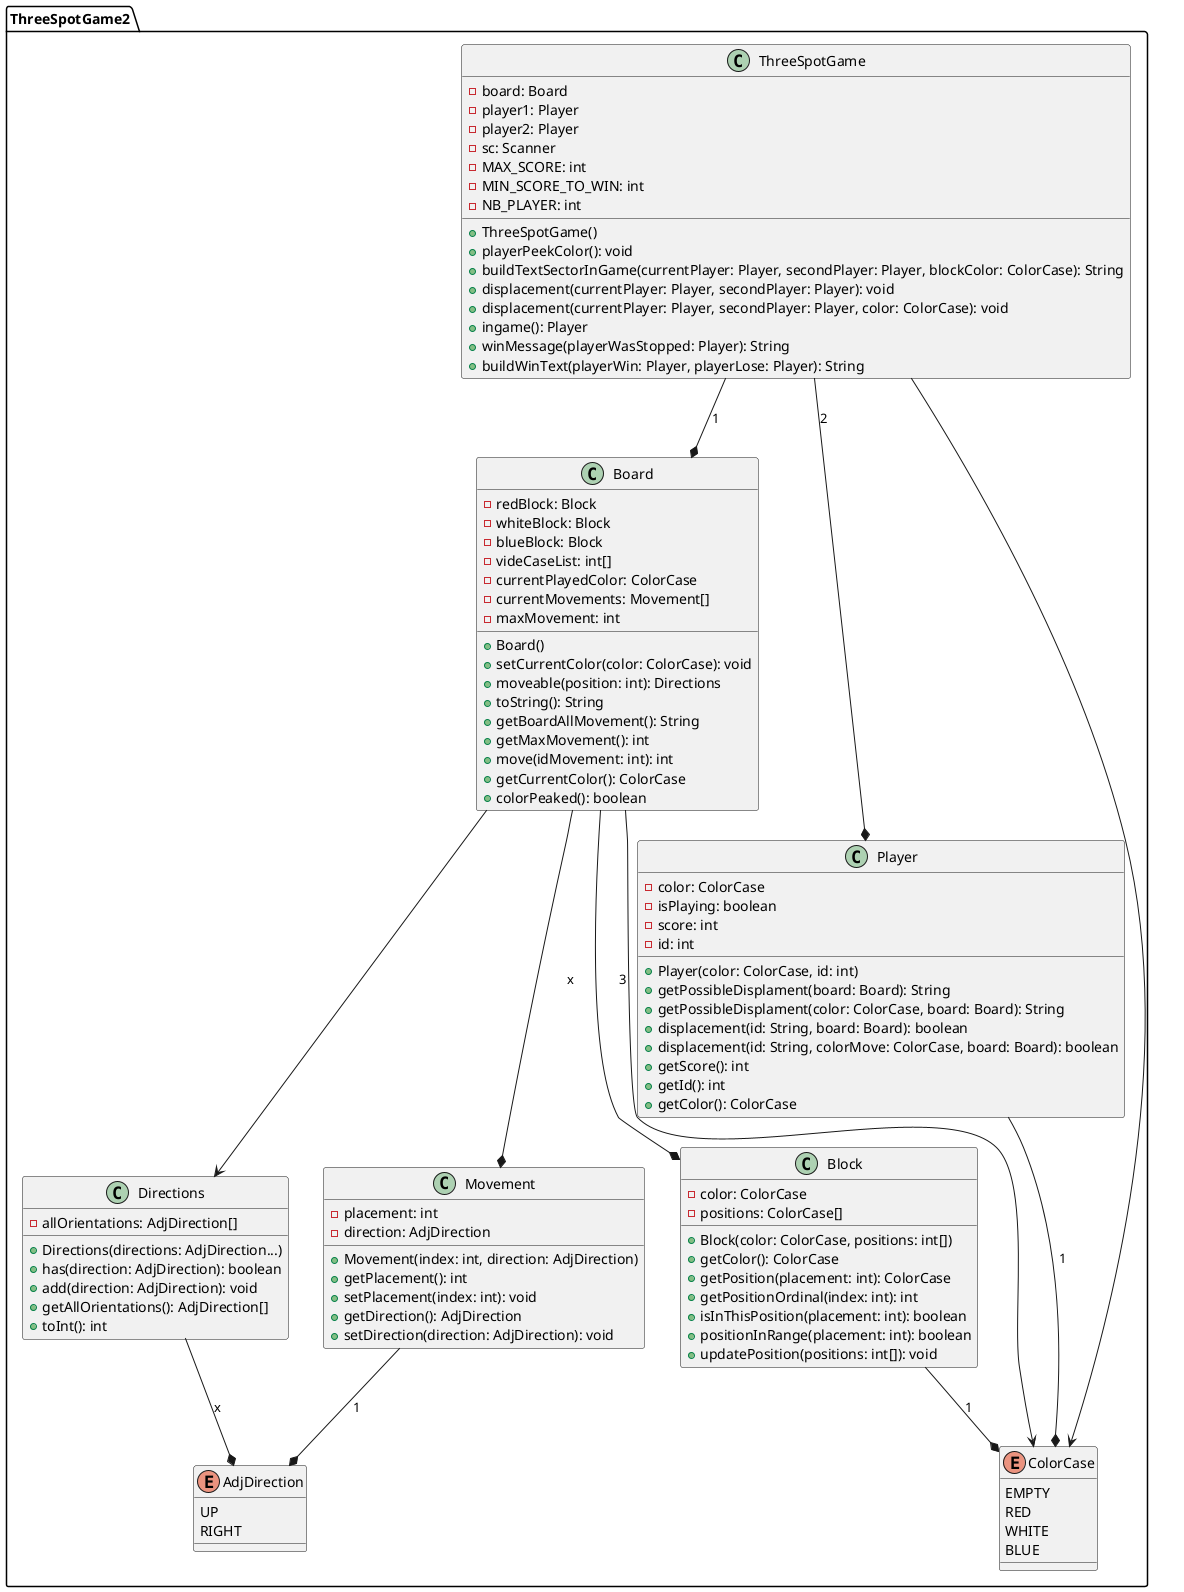 @startuml ThreeSpotGame2

package ThreeSpotGame2 {
    enum ColorCase {
        EMPTY
        RED
        WHITE
        BLUE
    }

    enum AdjDirection {
        UP
        RIGHT
    }

    class Board {
        - redBlock: Block
        - whiteBlock: Block
        - blueBlock: Block
        - videCaseList: int[]
        - currentPlayedColor: ColorCase
        - currentMovements: Movement[]
        - maxMovement: int
        + Board()
        + setCurrentColor(color: ColorCase): void
        + moveable(position: int): Directions
        + toString(): String
        + getBoardAllMovement(): String
        + getMaxMovement(): int
        + move(idMovement: int): int
        + getCurrentColor(): ColorCase
        + colorPeaked(): boolean
    }

    class Block {
        - color: ColorCase
        - positions: ColorCase[]
        + Block(color: ColorCase, positions: int[])
        + getColor(): ColorCase
        + getPosition(placement: int): ColorCase
        + getPositionOrdinal(index: int): int
        + isInThisPosition(placement: int): boolean
        + positionInRange(placement: int): boolean
        + updatePosition(positions: int[]): void
    }

    class Movement {
        - placement: int
        - direction: AdjDirection
        + Movement(index: int, direction: AdjDirection)
        + getPlacement(): int
        + setPlacement(index: int): void
        + getDirection(): AdjDirection
        + setDirection(direction: AdjDirection): void
    }

    class Directions {
        - allOrientations: AdjDirection[]
        + Directions(directions: AdjDirection...)
        + has(direction: AdjDirection): boolean
        + add(direction: AdjDirection): void
        + getAllOrientations(): AdjDirection[]
        + toInt(): int
    }

    class Player {
        - color: ColorCase
        - isPlaying: boolean
        - score: int
        - id: int
        + Player(color: ColorCase, id: int)
        + getPossibleDisplament(board: Board): String
        + getPossibleDisplament(color: ColorCase, board: Board): String
        + displacement(id: String, board: Board): boolean
        + displacement(id: String, colorMove: ColorCase, board: Board): boolean
        + getScore(): int
        + getId(): int
        + getColor(): ColorCase
    }

    class ThreeSpotGame {
        - board: Board
        - player1: Player
        - player2: Player
        - sc: Scanner
        - MAX_SCORE: int
        - MIN_SCORE_TO_WIN: int
        - NB_PLAYER: int
        + ThreeSpotGame()
        + playerPeekColor(): void
        + buildTextSectorInGame(currentPlayer: Player, secondPlayer: Player, blockColor: ColorCase): String
        + displacement(currentPlayer: Player, secondPlayer: Player): void
        + displacement(currentPlayer: Player, secondPlayer: Player, color: ColorCase): void
        + ingame(): Player
        + winMessage(playerWasStopped: Player): String
        + buildWinText(playerWin: Player, playerLose: Player): String
    }
}



    ThreeSpotGame --* Board : 1
    ThreeSpotGame --* Player : 2
    ThreeSpotGame --> ColorCase
    Board --> ColorCase
    Player --* ColorCase : 1
    Board --* Block : 3
    Board --* Movement : x
    Board --> Directions
    Block --* ColorCase : 1
    Movement --* AdjDirection : 1
    Directions --* AdjDirection : x

@enduml
